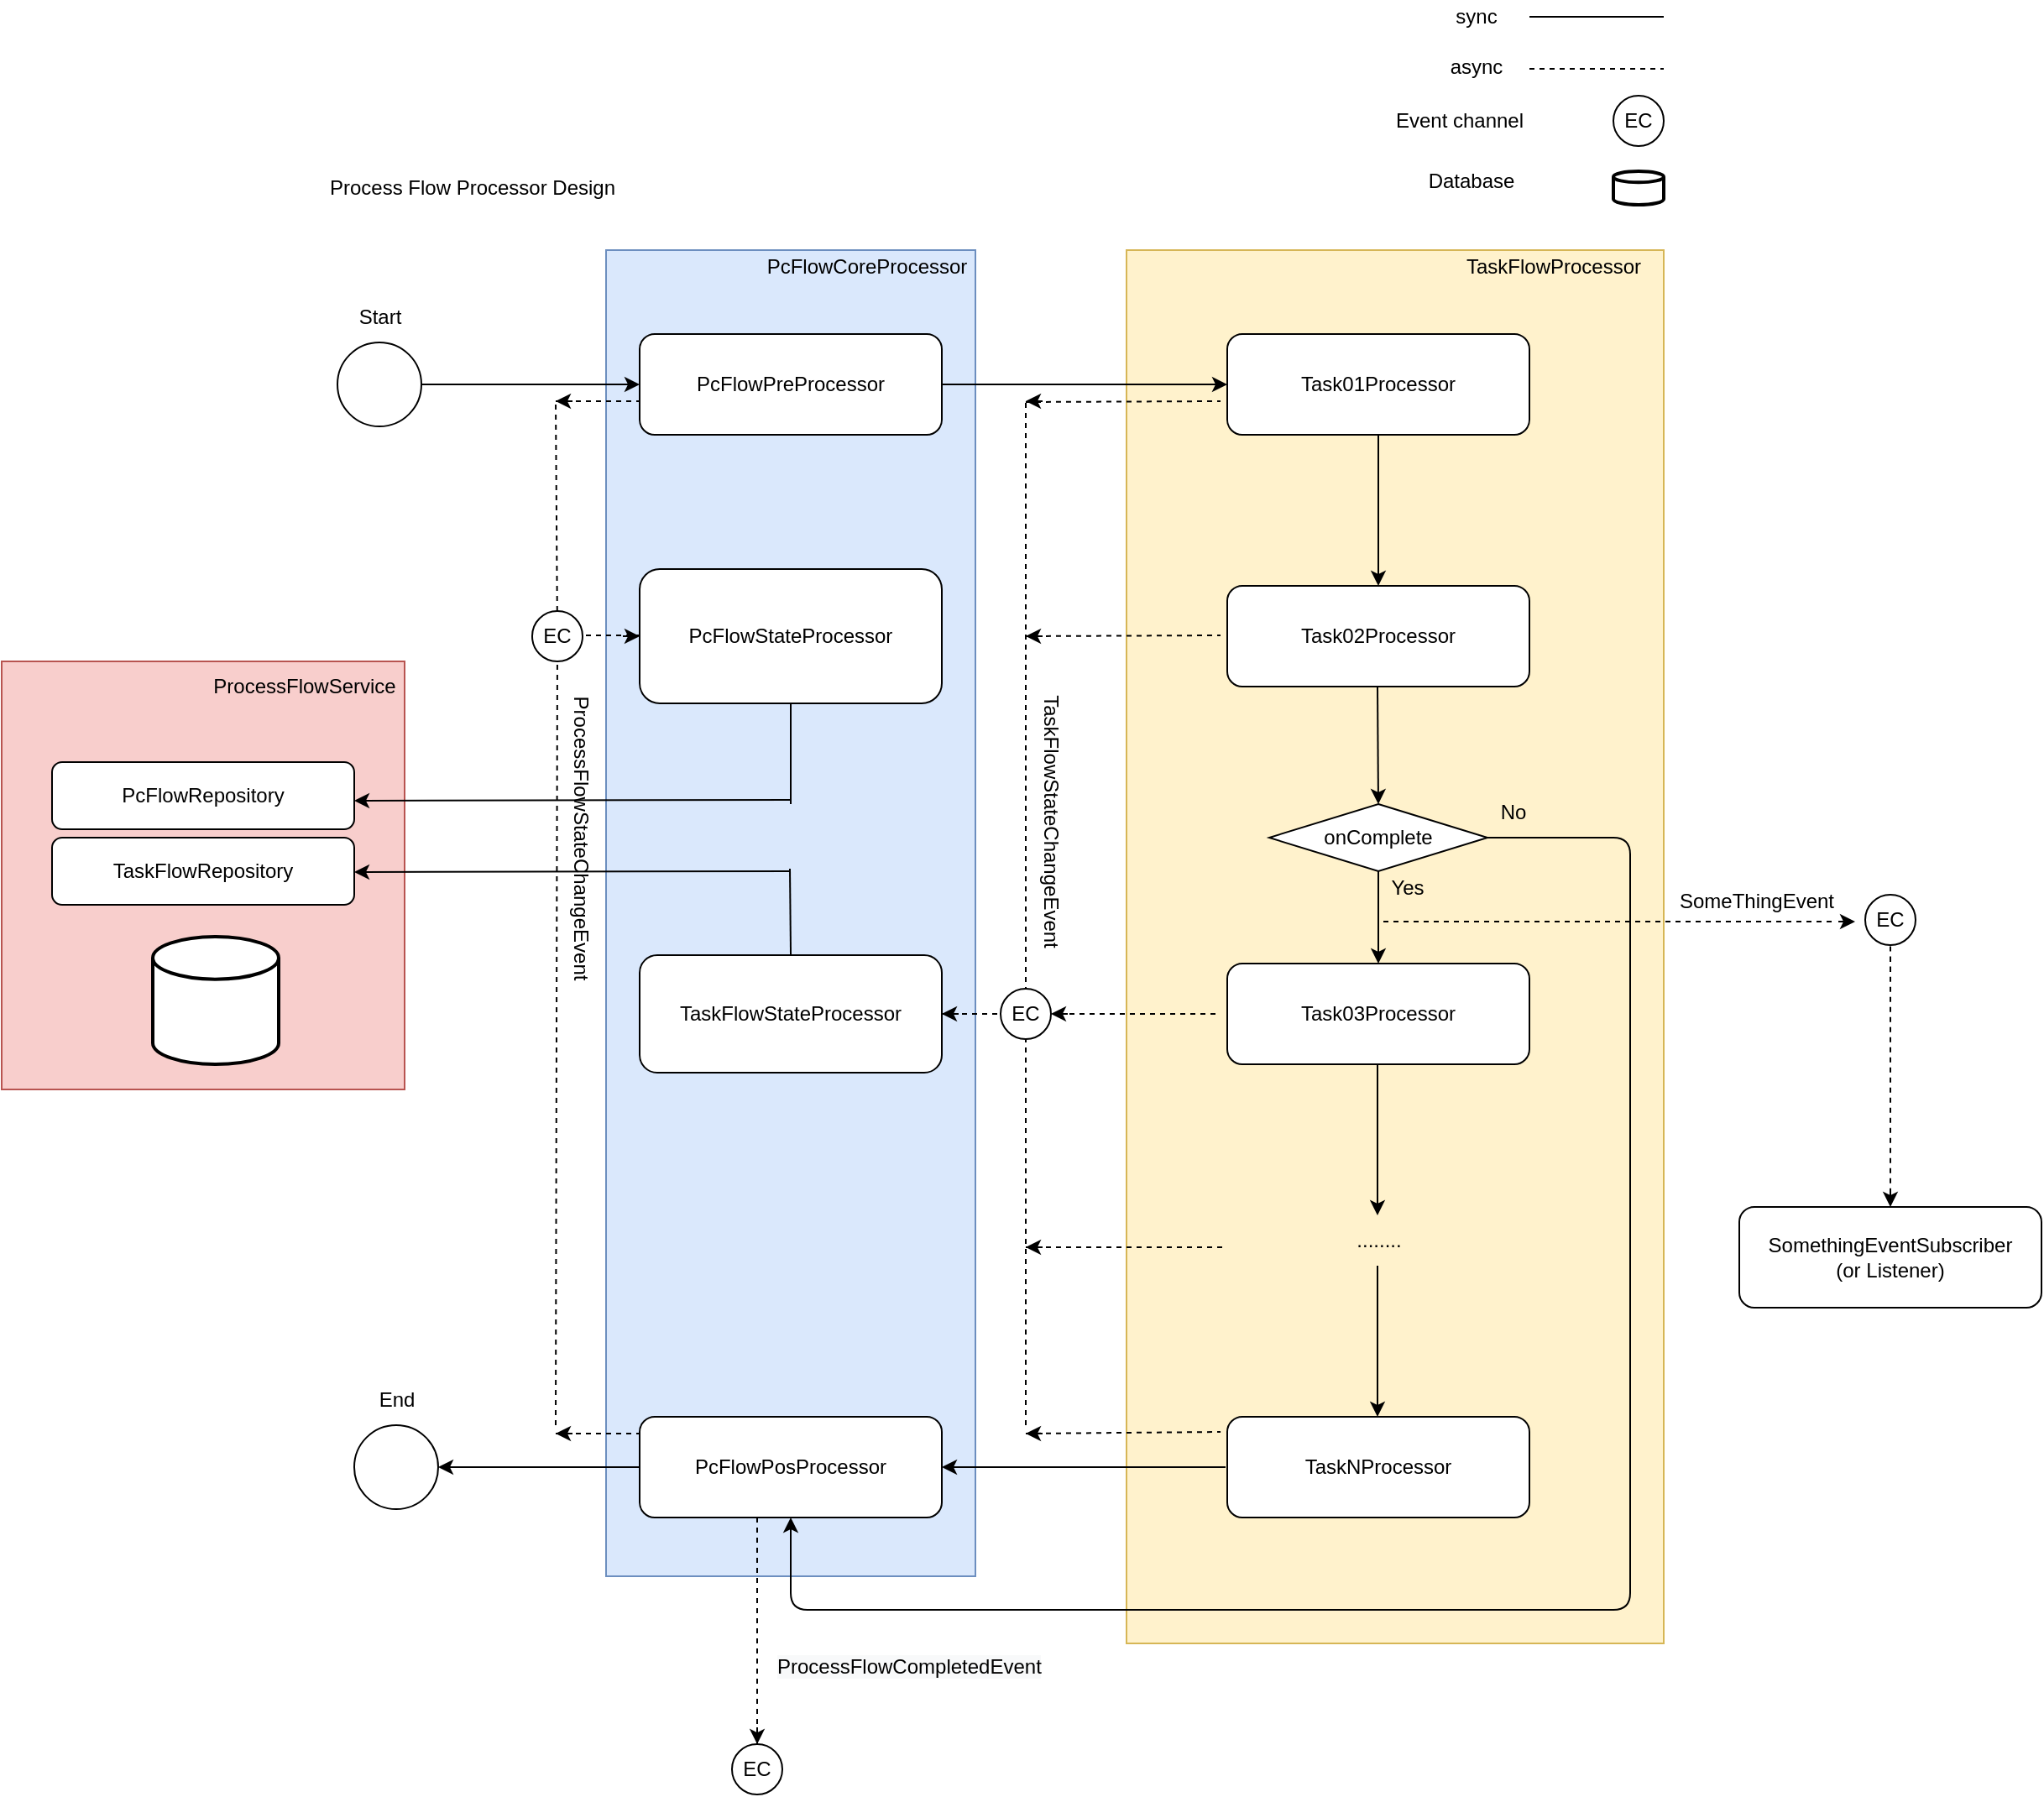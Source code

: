 <mxfile version="13.7.5" type="github">
  <diagram id="C5RBs43oDa-KdzZeNtuy" name="Page-1">
    <mxGraphModel dx="2120" dy="856" grid="1" gridSize="10" guides="1" tooltips="1" connect="1" arrows="1" fold="1" page="1" pageScale="1" pageWidth="827" pageHeight="1169" math="0" shadow="0">
      <root>
        <mxCell id="WIyWlLk6GJQsqaUBKTNV-0" />
        <mxCell id="WIyWlLk6GJQsqaUBKTNV-1" parent="WIyWlLk6GJQsqaUBKTNV-0" />
        <mxCell id="OThH-fJzGORxEDhMGL2U-115" value="" style="rounded=0;whiteSpace=wrap;html=1;fillColor=#f8cecc;strokeColor=#b85450;" vertex="1" parent="WIyWlLk6GJQsqaUBKTNV-1">
          <mxGeometry x="-450" y="515" width="240" height="255" as="geometry" />
        </mxCell>
        <mxCell id="OThH-fJzGORxEDhMGL2U-93" value="" style="rounded=0;whiteSpace=wrap;html=1;fillColor=#dae8fc;strokeColor=#6c8ebf;" vertex="1" parent="WIyWlLk6GJQsqaUBKTNV-1">
          <mxGeometry x="-90" y="270" width="220" height="790" as="geometry" />
        </mxCell>
        <mxCell id="OThH-fJzGORxEDhMGL2U-91" value="" style="rounded=0;whiteSpace=wrap;html=1;fillColor=#fff2cc;strokeColor=#d6b656;" vertex="1" parent="WIyWlLk6GJQsqaUBKTNV-1">
          <mxGeometry x="220" y="270" width="320" height="830" as="geometry" />
        </mxCell>
        <mxCell id="OThH-fJzGORxEDhMGL2U-29" value="" style="endArrow=none;dashed=1;html=1;" edge="1" parent="WIyWlLk6GJQsqaUBKTNV-1">
          <mxGeometry width="50" height="50" relative="1" as="geometry">
            <mxPoint x="160" y="970" as="sourcePoint" />
            <mxPoint x="160" y="360" as="targetPoint" />
          </mxGeometry>
        </mxCell>
        <mxCell id="OThH-fJzGORxEDhMGL2U-76" value="EC" style="ellipse;whiteSpace=wrap;html=1;aspect=fixed;" vertex="1" parent="WIyWlLk6GJQsqaUBKTNV-1">
          <mxGeometry x="145" y="710" width="30" height="30" as="geometry" />
        </mxCell>
        <mxCell id="OThH-fJzGORxEDhMGL2U-0" value="PcFlowPreProcessor" style="rounded=1;whiteSpace=wrap;html=1;" vertex="1" parent="WIyWlLk6GJQsqaUBKTNV-1">
          <mxGeometry x="-70" y="320" width="180" height="60" as="geometry" />
        </mxCell>
        <mxCell id="OThH-fJzGORxEDhMGL2U-1" value="Task01Processor" style="rounded=1;whiteSpace=wrap;html=1;" vertex="1" parent="WIyWlLk6GJQsqaUBKTNV-1">
          <mxGeometry x="280" y="320" width="180" height="60" as="geometry" />
        </mxCell>
        <mxCell id="OThH-fJzGORxEDhMGL2U-2" value="Task02Processor" style="rounded=1;whiteSpace=wrap;html=1;" vertex="1" parent="WIyWlLk6GJQsqaUBKTNV-1">
          <mxGeometry x="280" y="470" width="180" height="60" as="geometry" />
        </mxCell>
        <mxCell id="OThH-fJzGORxEDhMGL2U-3" value="Task03Processor" style="rounded=1;whiteSpace=wrap;html=1;" vertex="1" parent="WIyWlLk6GJQsqaUBKTNV-1">
          <mxGeometry x="280" y="695" width="180" height="60" as="geometry" />
        </mxCell>
        <mxCell id="OThH-fJzGORxEDhMGL2U-4" value="TaskNProcessor" style="rounded=1;whiteSpace=wrap;html=1;" vertex="1" parent="WIyWlLk6GJQsqaUBKTNV-1">
          <mxGeometry x="280" y="965" width="180" height="60" as="geometry" />
        </mxCell>
        <mxCell id="OThH-fJzGORxEDhMGL2U-5" value="" style="endArrow=classic;html=1;exitX=1;exitY=0.5;exitDx=0;exitDy=0;" edge="1" parent="WIyWlLk6GJQsqaUBKTNV-1" source="OThH-fJzGORxEDhMGL2U-0" target="OThH-fJzGORxEDhMGL2U-1">
          <mxGeometry width="50" height="50" relative="1" as="geometry">
            <mxPoint x="200" y="350" as="sourcePoint" />
            <mxPoint x="250" y="300" as="targetPoint" />
          </mxGeometry>
        </mxCell>
        <mxCell id="OThH-fJzGORxEDhMGL2U-6" value="" style="endArrow=classic;html=1;exitX=0.5;exitY=1;exitDx=0;exitDy=0;" edge="1" parent="WIyWlLk6GJQsqaUBKTNV-1" source="OThH-fJzGORxEDhMGL2U-1" target="OThH-fJzGORxEDhMGL2U-2">
          <mxGeometry width="50" height="50" relative="1" as="geometry">
            <mxPoint x="390" y="560" as="sourcePoint" />
            <mxPoint x="440" y="510" as="targetPoint" />
          </mxGeometry>
        </mxCell>
        <mxCell id="OThH-fJzGORxEDhMGL2U-7" value="" style="endArrow=classic;html=1;exitX=0.5;exitY=1;exitDx=0;exitDy=0;entryX=0.5;entryY=0;entryDx=0;entryDy=0;" edge="1" parent="WIyWlLk6GJQsqaUBKTNV-1" target="OThH-fJzGORxEDhMGL2U-54">
          <mxGeometry width="50" height="50" relative="1" as="geometry">
            <mxPoint x="369.5" y="530" as="sourcePoint" />
            <mxPoint x="370" y="560" as="targetPoint" />
          </mxGeometry>
        </mxCell>
        <mxCell id="OThH-fJzGORxEDhMGL2U-8" value="" style="endArrow=classic;html=1;exitX=0.5;exitY=1;exitDx=0;exitDy=0;" edge="1" parent="WIyWlLk6GJQsqaUBKTNV-1">
          <mxGeometry width="50" height="50" relative="1" as="geometry">
            <mxPoint x="369.5" y="755" as="sourcePoint" />
            <mxPoint x="369.5" y="845" as="targetPoint" />
          </mxGeometry>
        </mxCell>
        <mxCell id="OThH-fJzGORxEDhMGL2U-9" value="........" style="text;html=1;align=center;verticalAlign=middle;resizable=0;points=[];autosize=1;" vertex="1" parent="WIyWlLk6GJQsqaUBKTNV-1">
          <mxGeometry x="350" y="850" width="40" height="20" as="geometry" />
        </mxCell>
        <mxCell id="OThH-fJzGORxEDhMGL2U-10" value="" style="endArrow=classic;html=1;exitX=0.5;exitY=1;exitDx=0;exitDy=0;" edge="1" parent="WIyWlLk6GJQsqaUBKTNV-1">
          <mxGeometry width="50" height="50" relative="1" as="geometry">
            <mxPoint x="369.5" y="875" as="sourcePoint" />
            <mxPoint x="369.5" y="965" as="targetPoint" />
          </mxGeometry>
        </mxCell>
        <mxCell id="OThH-fJzGORxEDhMGL2U-11" value="PcFlowPosProcessor" style="rounded=1;whiteSpace=wrap;html=1;" vertex="1" parent="WIyWlLk6GJQsqaUBKTNV-1">
          <mxGeometry x="-70" y="965" width="180" height="60" as="geometry" />
        </mxCell>
        <mxCell id="OThH-fJzGORxEDhMGL2U-12" value="" style="endArrow=classic;html=1;exitX=0.5;exitY=1;exitDx=0;exitDy=0;entryX=1;entryY=0.5;entryDx=0;entryDy=0;" edge="1" parent="WIyWlLk6GJQsqaUBKTNV-1" target="OThH-fJzGORxEDhMGL2U-11">
          <mxGeometry width="50" height="50" relative="1" as="geometry">
            <mxPoint x="279" y="995" as="sourcePoint" />
            <mxPoint x="279" y="1085" as="targetPoint" />
          </mxGeometry>
        </mxCell>
        <mxCell id="OThH-fJzGORxEDhMGL2U-13" value="" style="ellipse;whiteSpace=wrap;html=1;aspect=fixed;" vertex="1" parent="WIyWlLk6GJQsqaUBKTNV-1">
          <mxGeometry x="-250" y="325" width="50" height="50" as="geometry" />
        </mxCell>
        <mxCell id="OThH-fJzGORxEDhMGL2U-14" value="" style="ellipse;whiteSpace=wrap;html=1;aspect=fixed;" vertex="1" parent="WIyWlLk6GJQsqaUBKTNV-1">
          <mxGeometry x="-240" y="970" width="50" height="50" as="geometry" />
        </mxCell>
        <mxCell id="OThH-fJzGORxEDhMGL2U-15" value="" style="endArrow=classic;html=1;entryX=0;entryY=0.5;entryDx=0;entryDy=0;" edge="1" parent="WIyWlLk6GJQsqaUBKTNV-1" target="OThH-fJzGORxEDhMGL2U-0">
          <mxGeometry width="50" height="50" relative="1" as="geometry">
            <mxPoint x="-200" y="350" as="sourcePoint" />
            <mxPoint x="-150" y="300" as="targetPoint" />
          </mxGeometry>
        </mxCell>
        <mxCell id="OThH-fJzGORxEDhMGL2U-16" value="" style="endArrow=classic;html=1;entryX=1;entryY=0.5;entryDx=0;entryDy=0;exitX=0;exitY=0.5;exitDx=0;exitDy=0;" edge="1" parent="WIyWlLk6GJQsqaUBKTNV-1" source="OThH-fJzGORxEDhMGL2U-11" target="OThH-fJzGORxEDhMGL2U-14">
          <mxGeometry width="50" height="50" relative="1" as="geometry">
            <mxPoint x="-80" y="995" as="sourcePoint" />
            <mxPoint x="-10" y="945" as="targetPoint" />
          </mxGeometry>
        </mxCell>
        <mxCell id="OThH-fJzGORxEDhMGL2U-17" value="Start" style="text;html=1;align=center;verticalAlign=middle;resizable=0;points=[];autosize=1;" vertex="1" parent="WIyWlLk6GJQsqaUBKTNV-1">
          <mxGeometry x="-245" y="300" width="40" height="20" as="geometry" />
        </mxCell>
        <mxCell id="OThH-fJzGORxEDhMGL2U-18" value="End" style="text;html=1;align=center;verticalAlign=middle;resizable=0;points=[];autosize=1;" vertex="1" parent="WIyWlLk6GJQsqaUBKTNV-1">
          <mxGeometry x="-235" y="945" width="40" height="20" as="geometry" />
        </mxCell>
        <mxCell id="OThH-fJzGORxEDhMGL2U-19" value="PcFlowStateProcessor" style="rounded=1;whiteSpace=wrap;html=1;" vertex="1" parent="WIyWlLk6GJQsqaUBKTNV-1">
          <mxGeometry x="-70" y="460" width="180" height="80" as="geometry" />
        </mxCell>
        <mxCell id="OThH-fJzGORxEDhMGL2U-20" value="TaskFlowStateProcessor" style="rounded=1;whiteSpace=wrap;html=1;" vertex="1" parent="WIyWlLk6GJQsqaUBKTNV-1">
          <mxGeometry x="-70" y="690" width="180" height="70" as="geometry" />
        </mxCell>
        <mxCell id="OThH-fJzGORxEDhMGL2U-25" value="" style="endArrow=none;dashed=1;html=1;" edge="1" parent="WIyWlLk6GJQsqaUBKTNV-1" source="OThH-fJzGORxEDhMGL2U-79">
          <mxGeometry width="50" height="50" relative="1" as="geometry">
            <mxPoint x="-120" y="970" as="sourcePoint" />
            <mxPoint x="-120" y="360" as="targetPoint" />
          </mxGeometry>
        </mxCell>
        <mxCell id="OThH-fJzGORxEDhMGL2U-26" value="" style="endArrow=none;dashed=1;html=1;" edge="1" parent="WIyWlLk6GJQsqaUBKTNV-1">
          <mxGeometry width="50" height="50" relative="1" as="geometry">
            <mxPoint x="-120" y="360" as="sourcePoint" />
            <mxPoint x="-70" y="360" as="targetPoint" />
          </mxGeometry>
        </mxCell>
        <mxCell id="OThH-fJzGORxEDhMGL2U-27" value="" style="endArrow=none;dashed=1;html=1;" edge="1" parent="WIyWlLk6GJQsqaUBKTNV-1">
          <mxGeometry width="50" height="50" relative="1" as="geometry">
            <mxPoint x="-120" y="975" as="sourcePoint" />
            <mxPoint x="-70" y="975" as="targetPoint" />
          </mxGeometry>
        </mxCell>
        <mxCell id="OThH-fJzGORxEDhMGL2U-28" value="" style="endArrow=none;dashed=1;html=1;" edge="1" parent="WIyWlLk6GJQsqaUBKTNV-1">
          <mxGeometry width="50" height="50" relative="1" as="geometry">
            <mxPoint x="-120" y="499.5" as="sourcePoint" />
            <mxPoint x="-70" y="499.5" as="targetPoint" />
          </mxGeometry>
        </mxCell>
        <mxCell id="OThH-fJzGORxEDhMGL2U-30" value="" style="endArrow=none;dashed=1;html=1;entryX=-0.022;entryY=0.15;entryDx=0;entryDy=0;entryPerimeter=0;" edge="1" parent="WIyWlLk6GJQsqaUBKTNV-1" target="OThH-fJzGORxEDhMGL2U-4">
          <mxGeometry width="50" height="50" relative="1" as="geometry">
            <mxPoint x="160" y="975" as="sourcePoint" />
            <mxPoint x="210" y="975" as="targetPoint" />
          </mxGeometry>
        </mxCell>
        <mxCell id="OThH-fJzGORxEDhMGL2U-31" value="" style="endArrow=none;dashed=1;html=1;" edge="1" parent="WIyWlLk6GJQsqaUBKTNV-1">
          <mxGeometry width="50" height="50" relative="1" as="geometry">
            <mxPoint x="180" y="725" as="sourcePoint" />
            <mxPoint x="276" y="725" as="targetPoint" />
          </mxGeometry>
        </mxCell>
        <mxCell id="OThH-fJzGORxEDhMGL2U-32" value="" style="endArrow=none;dashed=1;html=1;" edge="1" parent="WIyWlLk6GJQsqaUBKTNV-1">
          <mxGeometry width="50" height="50" relative="1" as="geometry">
            <mxPoint x="160" y="360.5" as="sourcePoint" />
            <mxPoint x="276" y="360" as="targetPoint" />
          </mxGeometry>
        </mxCell>
        <mxCell id="OThH-fJzGORxEDhMGL2U-33" value="" style="endArrow=none;dashed=1;html=1;" edge="1" parent="WIyWlLk6GJQsqaUBKTNV-1">
          <mxGeometry width="50" height="50" relative="1" as="geometry">
            <mxPoint x="160" y="500" as="sourcePoint" />
            <mxPoint x="276" y="499.5" as="targetPoint" />
          </mxGeometry>
        </mxCell>
        <mxCell id="OThH-fJzGORxEDhMGL2U-34" value="" style="endArrow=classic;html=1;entryX=1;entryY=0.5;entryDx=0;entryDy=0;" edge="1" parent="WIyWlLk6GJQsqaUBKTNV-1" target="OThH-fJzGORxEDhMGL2U-20">
          <mxGeometry width="50" height="50" relative="1" as="geometry">
            <mxPoint x="120" y="725" as="sourcePoint" />
            <mxPoint x="120" y="745" as="targetPoint" />
          </mxGeometry>
        </mxCell>
        <mxCell id="OThH-fJzGORxEDhMGL2U-35" value="" style="endArrow=classic;html=1;" edge="1" parent="WIyWlLk6GJQsqaUBKTNV-1">
          <mxGeometry width="50" height="50" relative="1" as="geometry">
            <mxPoint x="170" y="500" as="sourcePoint" />
            <mxPoint x="160" y="500" as="targetPoint" />
          </mxGeometry>
        </mxCell>
        <mxCell id="OThH-fJzGORxEDhMGL2U-36" value="" style="endArrow=classic;html=1;" edge="1" parent="WIyWlLk6GJQsqaUBKTNV-1">
          <mxGeometry width="50" height="50" relative="1" as="geometry">
            <mxPoint x="170" y="360" as="sourcePoint" />
            <mxPoint x="160" y="360" as="targetPoint" />
          </mxGeometry>
        </mxCell>
        <mxCell id="OThH-fJzGORxEDhMGL2U-38" value="" style="endArrow=classic;html=1;" edge="1" parent="WIyWlLk6GJQsqaUBKTNV-1">
          <mxGeometry width="50" height="50" relative="1" as="geometry">
            <mxPoint x="170" y="975" as="sourcePoint" />
            <mxPoint x="160" y="975" as="targetPoint" />
          </mxGeometry>
        </mxCell>
        <mxCell id="OThH-fJzGORxEDhMGL2U-39" value="" style="endArrow=classic;html=1;" edge="1" parent="WIyWlLk6GJQsqaUBKTNV-1">
          <mxGeometry width="50" height="50" relative="1" as="geometry">
            <mxPoint x="185" y="725" as="sourcePoint" />
            <mxPoint x="175" y="725" as="targetPoint" />
          </mxGeometry>
        </mxCell>
        <mxCell id="OThH-fJzGORxEDhMGL2U-40" value="" style="endArrow=classic;html=1;entryX=0;entryY=0.5;entryDx=0;entryDy=0;" edge="1" parent="WIyWlLk6GJQsqaUBKTNV-1" target="OThH-fJzGORxEDhMGL2U-19">
          <mxGeometry width="50" height="50" relative="1" as="geometry">
            <mxPoint x="-80" y="500" as="sourcePoint" />
            <mxPoint x="170" y="510" as="targetPoint" />
          </mxGeometry>
        </mxCell>
        <mxCell id="OThH-fJzGORxEDhMGL2U-41" value="" style="endArrow=classic;html=1;" edge="1" parent="WIyWlLk6GJQsqaUBKTNV-1">
          <mxGeometry width="50" height="50" relative="1" as="geometry">
            <mxPoint x="-110" y="975" as="sourcePoint" />
            <mxPoint x="-120" y="975" as="targetPoint" />
          </mxGeometry>
        </mxCell>
        <mxCell id="OThH-fJzGORxEDhMGL2U-42" value="" style="endArrow=classic;html=1;" edge="1" parent="WIyWlLk6GJQsqaUBKTNV-1">
          <mxGeometry width="50" height="50" relative="1" as="geometry">
            <mxPoint x="-110" y="360" as="sourcePoint" />
            <mxPoint x="-120" y="360" as="targetPoint" />
          </mxGeometry>
        </mxCell>
        <mxCell id="OThH-fJzGORxEDhMGL2U-43" value="" style="endArrow=none;dashed=1;html=1;exitX=1;exitY=0.5;exitDx=0;exitDy=0;" edge="1" parent="WIyWlLk6GJQsqaUBKTNV-1">
          <mxGeometry width="50" height="50" relative="1" as="geometry">
            <mxPoint x="160" y="864" as="sourcePoint" />
            <mxPoint x="280" y="864" as="targetPoint" />
          </mxGeometry>
        </mxCell>
        <mxCell id="OThH-fJzGORxEDhMGL2U-44" value="" style="endArrow=classic;html=1;" edge="1" parent="WIyWlLk6GJQsqaUBKTNV-1">
          <mxGeometry width="50" height="50" relative="1" as="geometry">
            <mxPoint x="170" y="864" as="sourcePoint" />
            <mxPoint x="160" y="864" as="targetPoint" />
          </mxGeometry>
        </mxCell>
        <mxCell id="OThH-fJzGORxEDhMGL2U-46" value="" style="endArrow=none;dashed=1;html=1;" edge="1" parent="WIyWlLk6GJQsqaUBKTNV-1">
          <mxGeometry width="50" height="50" relative="1" as="geometry">
            <mxPoint x="460" y="162" as="sourcePoint" />
            <mxPoint x="540" y="162" as="targetPoint" />
          </mxGeometry>
        </mxCell>
        <mxCell id="OThH-fJzGORxEDhMGL2U-47" value="async" style="text;html=1;align=center;verticalAlign=middle;resizable=0;points=[];autosize=1;" vertex="1" parent="WIyWlLk6GJQsqaUBKTNV-1">
          <mxGeometry x="403" y="151" width="50" height="20" as="geometry" />
        </mxCell>
        <mxCell id="OThH-fJzGORxEDhMGL2U-50" value="" style="endArrow=none;html=1;" edge="1" parent="WIyWlLk6GJQsqaUBKTNV-1">
          <mxGeometry width="50" height="50" relative="1" as="geometry">
            <mxPoint x="460" y="131" as="sourcePoint" />
            <mxPoint x="540" y="131" as="targetPoint" />
          </mxGeometry>
        </mxCell>
        <mxCell id="OThH-fJzGORxEDhMGL2U-51" value="sync" style="text;html=1;align=center;verticalAlign=middle;resizable=0;points=[];autosize=1;" vertex="1" parent="WIyWlLk6GJQsqaUBKTNV-1">
          <mxGeometry x="408" y="121" width="40" height="20" as="geometry" />
        </mxCell>
        <mxCell id="OThH-fJzGORxEDhMGL2U-54" value="onComplete" style="rhombus;whiteSpace=wrap;html=1;" vertex="1" parent="WIyWlLk6GJQsqaUBKTNV-1">
          <mxGeometry x="305" y="600" width="130" height="40" as="geometry" />
        </mxCell>
        <mxCell id="OThH-fJzGORxEDhMGL2U-56" value="" style="endArrow=classic;html=1;exitX=0.5;exitY=1;exitDx=0;exitDy=0;entryX=0.5;entryY=0;entryDx=0;entryDy=0;" edge="1" parent="WIyWlLk6GJQsqaUBKTNV-1" source="OThH-fJzGORxEDhMGL2U-54" target="OThH-fJzGORxEDhMGL2U-3">
          <mxGeometry width="50" height="50" relative="1" as="geometry">
            <mxPoint x="379.5" y="540" as="sourcePoint" />
            <mxPoint x="380" y="570" as="targetPoint" />
          </mxGeometry>
        </mxCell>
        <mxCell id="OThH-fJzGORxEDhMGL2U-57" value="Yes" style="text;html=1;align=center;verticalAlign=middle;resizable=0;points=[];autosize=1;" vertex="1" parent="WIyWlLk6GJQsqaUBKTNV-1">
          <mxGeometry x="367" y="640" width="40" height="20" as="geometry" />
        </mxCell>
        <mxCell id="OThH-fJzGORxEDhMGL2U-58" value="" style="endArrow=classic;html=1;exitX=0.5;exitY=1;exitDx=0;exitDy=0;entryX=0.5;entryY=1;entryDx=0;entryDy=0;" edge="1" parent="WIyWlLk6GJQsqaUBKTNV-1" target="OThH-fJzGORxEDhMGL2U-11">
          <mxGeometry width="50" height="50" relative="1" as="geometry">
            <mxPoint x="435" y="620" as="sourcePoint" />
            <mxPoint x="20" y="1080" as="targetPoint" />
            <Array as="points">
              <mxPoint x="520" y="620" />
              <mxPoint x="520" y="1080" />
              <mxPoint x="20" y="1080" />
            </Array>
          </mxGeometry>
        </mxCell>
        <mxCell id="OThH-fJzGORxEDhMGL2U-59" value="No" style="text;html=1;align=center;verticalAlign=middle;resizable=0;points=[];autosize=1;" vertex="1" parent="WIyWlLk6GJQsqaUBKTNV-1">
          <mxGeometry x="435" y="595" width="30" height="20" as="geometry" />
        </mxCell>
        <mxCell id="OThH-fJzGORxEDhMGL2U-60" value="TaskFlowStateChangeEvent" style="text;html=1;align=center;verticalAlign=middle;resizable=0;points=[];autosize=1;rotation=90;" vertex="1" parent="WIyWlLk6GJQsqaUBKTNV-1">
          <mxGeometry x="90" y="600" width="170" height="20" as="geometry" />
        </mxCell>
        <mxCell id="OThH-fJzGORxEDhMGL2U-61" value="ProcessFlowStateChangeEvent" style="text;html=1;align=center;verticalAlign=middle;resizable=0;points=[];autosize=1;rotation=90;" vertex="1" parent="WIyWlLk6GJQsqaUBKTNV-1">
          <mxGeometry x="-195" y="610" width="180" height="20" as="geometry" />
        </mxCell>
        <mxCell id="OThH-fJzGORxEDhMGL2U-62" value="" style="endArrow=none;dashed=1;html=1;" edge="1" parent="WIyWlLk6GJQsqaUBKTNV-1">
          <mxGeometry width="50" height="50" relative="1" as="geometry">
            <mxPoint x="640" y="670" as="sourcePoint" />
            <mxPoint x="370" y="670" as="targetPoint" />
          </mxGeometry>
        </mxCell>
        <mxCell id="OThH-fJzGORxEDhMGL2U-64" value="" style="endArrow=classic;html=1;" edge="1" parent="WIyWlLk6GJQsqaUBKTNV-1">
          <mxGeometry width="50" height="50" relative="1" as="geometry">
            <mxPoint x="644" y="670" as="sourcePoint" />
            <mxPoint x="654" y="670" as="targetPoint" />
          </mxGeometry>
        </mxCell>
        <mxCell id="OThH-fJzGORxEDhMGL2U-66" value="SomethingEventSubscriber&lt;br&gt;(or Listener)" style="rounded=1;whiteSpace=wrap;html=1;" vertex="1" parent="WIyWlLk6GJQsqaUBKTNV-1">
          <mxGeometry x="585" y="840" width="180" height="60" as="geometry" />
        </mxCell>
        <mxCell id="OThH-fJzGORxEDhMGL2U-67" value="" style="endArrow=none;dashed=1;html=1;entryX=0.5;entryY=0;entryDx=0;entryDy=0;" edge="1" parent="WIyWlLk6GJQsqaUBKTNV-1" target="OThH-fJzGORxEDhMGL2U-66">
          <mxGeometry width="50" height="50" relative="1" as="geometry">
            <mxPoint x="675" y="700" as="sourcePoint" />
            <mxPoint x="685" y="830" as="targetPoint" />
            <Array as="points">
              <mxPoint x="675" y="680" />
              <mxPoint x="675" y="690" />
            </Array>
          </mxGeometry>
        </mxCell>
        <mxCell id="OThH-fJzGORxEDhMGL2U-68" value="SomeThingEvent" style="text;html=1;align=center;verticalAlign=middle;resizable=0;points=[];autosize=1;" vertex="1" parent="WIyWlLk6GJQsqaUBKTNV-1">
          <mxGeometry x="540" y="648" width="110" height="20" as="geometry" />
        </mxCell>
        <mxCell id="OThH-fJzGORxEDhMGL2U-71" value="" style="endArrow=none;dashed=1;html=1;exitX=1;exitY=0.5;exitDx=0;exitDy=0;" edge="1" parent="WIyWlLk6GJQsqaUBKTNV-1">
          <mxGeometry width="50" height="50" relative="1" as="geometry">
            <mxPoint y="1025" as="sourcePoint" />
            <mxPoint y="1160" as="targetPoint" />
          </mxGeometry>
        </mxCell>
        <mxCell id="OThH-fJzGORxEDhMGL2U-75" value="" style="endArrow=classic;html=1;entryX=0.419;entryY=0.017;entryDx=0;entryDy=0;entryPerimeter=0;" edge="1" parent="WIyWlLk6GJQsqaUBKTNV-1">
          <mxGeometry width="50" height="50" relative="1" as="geometry">
            <mxPoint y="1150" as="sourcePoint" />
            <mxPoint x="0.015" y="1160.02" as="targetPoint" />
          </mxGeometry>
        </mxCell>
        <mxCell id="OThH-fJzGORxEDhMGL2U-77" value="" style="endArrow=none;dashed=1;html=1;exitX=1;exitY=0.5;exitDx=0;exitDy=0;" edge="1" parent="WIyWlLk6GJQsqaUBKTNV-1" source="OThH-fJzGORxEDhMGL2U-20" target="OThH-fJzGORxEDhMGL2U-76">
          <mxGeometry width="50" height="50" relative="1" as="geometry">
            <mxPoint x="110" y="725" as="sourcePoint" />
            <mxPoint x="276" y="725" as="targetPoint" />
          </mxGeometry>
        </mxCell>
        <mxCell id="OThH-fJzGORxEDhMGL2U-79" value="EC" style="ellipse;whiteSpace=wrap;html=1;aspect=fixed;" vertex="1" parent="WIyWlLk6GJQsqaUBKTNV-1">
          <mxGeometry x="-134" y="485" width="30" height="30" as="geometry" />
        </mxCell>
        <mxCell id="OThH-fJzGORxEDhMGL2U-81" value="" style="endArrow=none;dashed=1;html=1;" edge="1" parent="WIyWlLk6GJQsqaUBKTNV-1" target="OThH-fJzGORxEDhMGL2U-79">
          <mxGeometry width="50" height="50" relative="1" as="geometry">
            <mxPoint x="-120" y="970" as="sourcePoint" />
            <mxPoint x="-120" y="360" as="targetPoint" />
          </mxGeometry>
        </mxCell>
        <mxCell id="OThH-fJzGORxEDhMGL2U-82" value="EC" style="ellipse;whiteSpace=wrap;html=1;aspect=fixed;" vertex="1" parent="WIyWlLk6GJQsqaUBKTNV-1">
          <mxGeometry x="510" y="178" width="30" height="30" as="geometry" />
        </mxCell>
        <mxCell id="OThH-fJzGORxEDhMGL2U-83" value="Event channel" style="text;html=1;align=center;verticalAlign=middle;resizable=0;points=[];autosize=1;" vertex="1" parent="WIyWlLk6GJQsqaUBKTNV-1">
          <mxGeometry x="373" y="183" width="90" height="20" as="geometry" />
        </mxCell>
        <mxCell id="OThH-fJzGORxEDhMGL2U-84" value="EC" style="ellipse;whiteSpace=wrap;html=1;aspect=fixed;" vertex="1" parent="WIyWlLk6GJQsqaUBKTNV-1">
          <mxGeometry x="660" y="654" width="30" height="30" as="geometry" />
        </mxCell>
        <mxCell id="OThH-fJzGORxEDhMGL2U-87" value="" style="endArrow=classic;html=1;entryX=0.5;entryY=0;entryDx=0;entryDy=0;" edge="1" parent="WIyWlLk6GJQsqaUBKTNV-1" target="OThH-fJzGORxEDhMGL2U-66">
          <mxGeometry width="50" height="50" relative="1" as="geometry">
            <mxPoint x="675" y="830" as="sourcePoint" />
            <mxPoint x="394.5" y="855" as="targetPoint" />
          </mxGeometry>
        </mxCell>
        <mxCell id="OThH-fJzGORxEDhMGL2U-88" value="EC" style="ellipse;whiteSpace=wrap;html=1;aspect=fixed;" vertex="1" parent="WIyWlLk6GJQsqaUBKTNV-1">
          <mxGeometry x="-15" y="1160" width="30" height="30" as="geometry" />
        </mxCell>
        <mxCell id="OThH-fJzGORxEDhMGL2U-89" value="&lt;span style=&quot;color: rgb(0, 0, 0); font-family: helvetica; font-size: 12px; font-style: normal; font-weight: 400; letter-spacing: normal; text-align: center; text-indent: 0px; text-transform: none; word-spacing: 0px; background-color: rgb(248, 249, 250); display: inline; float: none;&quot;&gt;ProcessFlowCompletedEvent&lt;/span&gt;" style="text;whiteSpace=wrap;html=1;" vertex="1" parent="WIyWlLk6GJQsqaUBKTNV-1">
          <mxGeometry x="10" y="1100" width="180" height="30" as="geometry" />
        </mxCell>
        <mxCell id="OThH-fJzGORxEDhMGL2U-92" value="TaskFlowProcessor" style="text;html=1;align=center;verticalAlign=middle;resizable=0;points=[];autosize=1;" vertex="1" parent="WIyWlLk6GJQsqaUBKTNV-1">
          <mxGeometry x="414" y="270" width="120" height="20" as="geometry" />
        </mxCell>
        <mxCell id="OThH-fJzGORxEDhMGL2U-94" value="Process Flow Processor Design" style="text;html=1;align=center;verticalAlign=middle;resizable=0;points=[];autosize=1;" vertex="1" parent="WIyWlLk6GJQsqaUBKTNV-1">
          <mxGeometry x="-265" y="223" width="190" height="20" as="geometry" />
        </mxCell>
        <mxCell id="OThH-fJzGORxEDhMGL2U-95" value="PcFlowCoreProcessor" style="text;html=1;align=center;verticalAlign=middle;resizable=0;points=[];autosize=1;" vertex="1" parent="WIyWlLk6GJQsqaUBKTNV-1">
          <mxGeometry y="270" width="130" height="20" as="geometry" />
        </mxCell>
        <mxCell id="OThH-fJzGORxEDhMGL2U-96" value="" style="strokeWidth=2;html=1;shape=mxgraph.flowchart.database;whiteSpace=wrap;" vertex="1" parent="WIyWlLk6GJQsqaUBKTNV-1">
          <mxGeometry x="510" y="223" width="30" height="20" as="geometry" />
        </mxCell>
        <mxCell id="OThH-fJzGORxEDhMGL2U-97" value="Database" style="text;html=1;align=center;verticalAlign=middle;resizable=0;points=[];autosize=1;" vertex="1" parent="WIyWlLk6GJQsqaUBKTNV-1">
          <mxGeometry x="390" y="219" width="70" height="20" as="geometry" />
        </mxCell>
        <mxCell id="OThH-fJzGORxEDhMGL2U-105" value="PcFlowRepository" style="rounded=1;whiteSpace=wrap;html=1;" vertex="1" parent="WIyWlLk6GJQsqaUBKTNV-1">
          <mxGeometry x="-420" y="575" width="180" height="40" as="geometry" />
        </mxCell>
        <mxCell id="OThH-fJzGORxEDhMGL2U-106" value="TaskFlowRepository" style="rounded=1;whiteSpace=wrap;html=1;" vertex="1" parent="WIyWlLk6GJQsqaUBKTNV-1">
          <mxGeometry x="-420" y="620" width="180" height="40" as="geometry" />
        </mxCell>
        <mxCell id="OThH-fJzGORxEDhMGL2U-107" value="" style="strokeWidth=2;html=1;shape=mxgraph.flowchart.database;whiteSpace=wrap;" vertex="1" parent="WIyWlLk6GJQsqaUBKTNV-1">
          <mxGeometry x="-360" y="679" width="75" height="76" as="geometry" />
        </mxCell>
        <mxCell id="OThH-fJzGORxEDhMGL2U-112" value="" style="endArrow=classic;html=1;" edge="1" parent="WIyWlLk6GJQsqaUBKTNV-1">
          <mxGeometry width="50" height="50" relative="1" as="geometry">
            <mxPoint x="20" y="597.5" as="sourcePoint" />
            <mxPoint x="-240" y="598" as="targetPoint" />
          </mxGeometry>
        </mxCell>
        <mxCell id="OThH-fJzGORxEDhMGL2U-113" value="" style="endArrow=none;html=1;entryX=0.5;entryY=1;entryDx=0;entryDy=0;" edge="1" parent="WIyWlLk6GJQsqaUBKTNV-1" target="OThH-fJzGORxEDhMGL2U-19">
          <mxGeometry width="50" height="50" relative="1" as="geometry">
            <mxPoint x="20" y="600" as="sourcePoint" />
            <mxPoint x="19.5" y="539" as="targetPoint" />
          </mxGeometry>
        </mxCell>
        <mxCell id="OThH-fJzGORxEDhMGL2U-116" value="ProcessFlowService" style="text;html=1;align=center;verticalAlign=middle;resizable=0;points=[];autosize=1;" vertex="1" parent="WIyWlLk6GJQsqaUBKTNV-1">
          <mxGeometry x="-330" y="520" width="120" height="20" as="geometry" />
        </mxCell>
        <mxCell id="OThH-fJzGORxEDhMGL2U-117" value="" style="endArrow=classic;html=1;" edge="1" parent="WIyWlLk6GJQsqaUBKTNV-1">
          <mxGeometry width="50" height="50" relative="1" as="geometry">
            <mxPoint x="20" y="640" as="sourcePoint" />
            <mxPoint x="-240" y="640.5" as="targetPoint" />
          </mxGeometry>
        </mxCell>
        <mxCell id="OThH-fJzGORxEDhMGL2U-118" value="" style="endArrow=none;html=1;entryX=0.5;entryY=1;entryDx=0;entryDy=0;" edge="1" parent="WIyWlLk6GJQsqaUBKTNV-1">
          <mxGeometry width="50" height="50" relative="1" as="geometry">
            <mxPoint x="20" y="690" as="sourcePoint" />
            <mxPoint x="19.5" y="638.5" as="targetPoint" />
          </mxGeometry>
        </mxCell>
      </root>
    </mxGraphModel>
  </diagram>
</mxfile>
